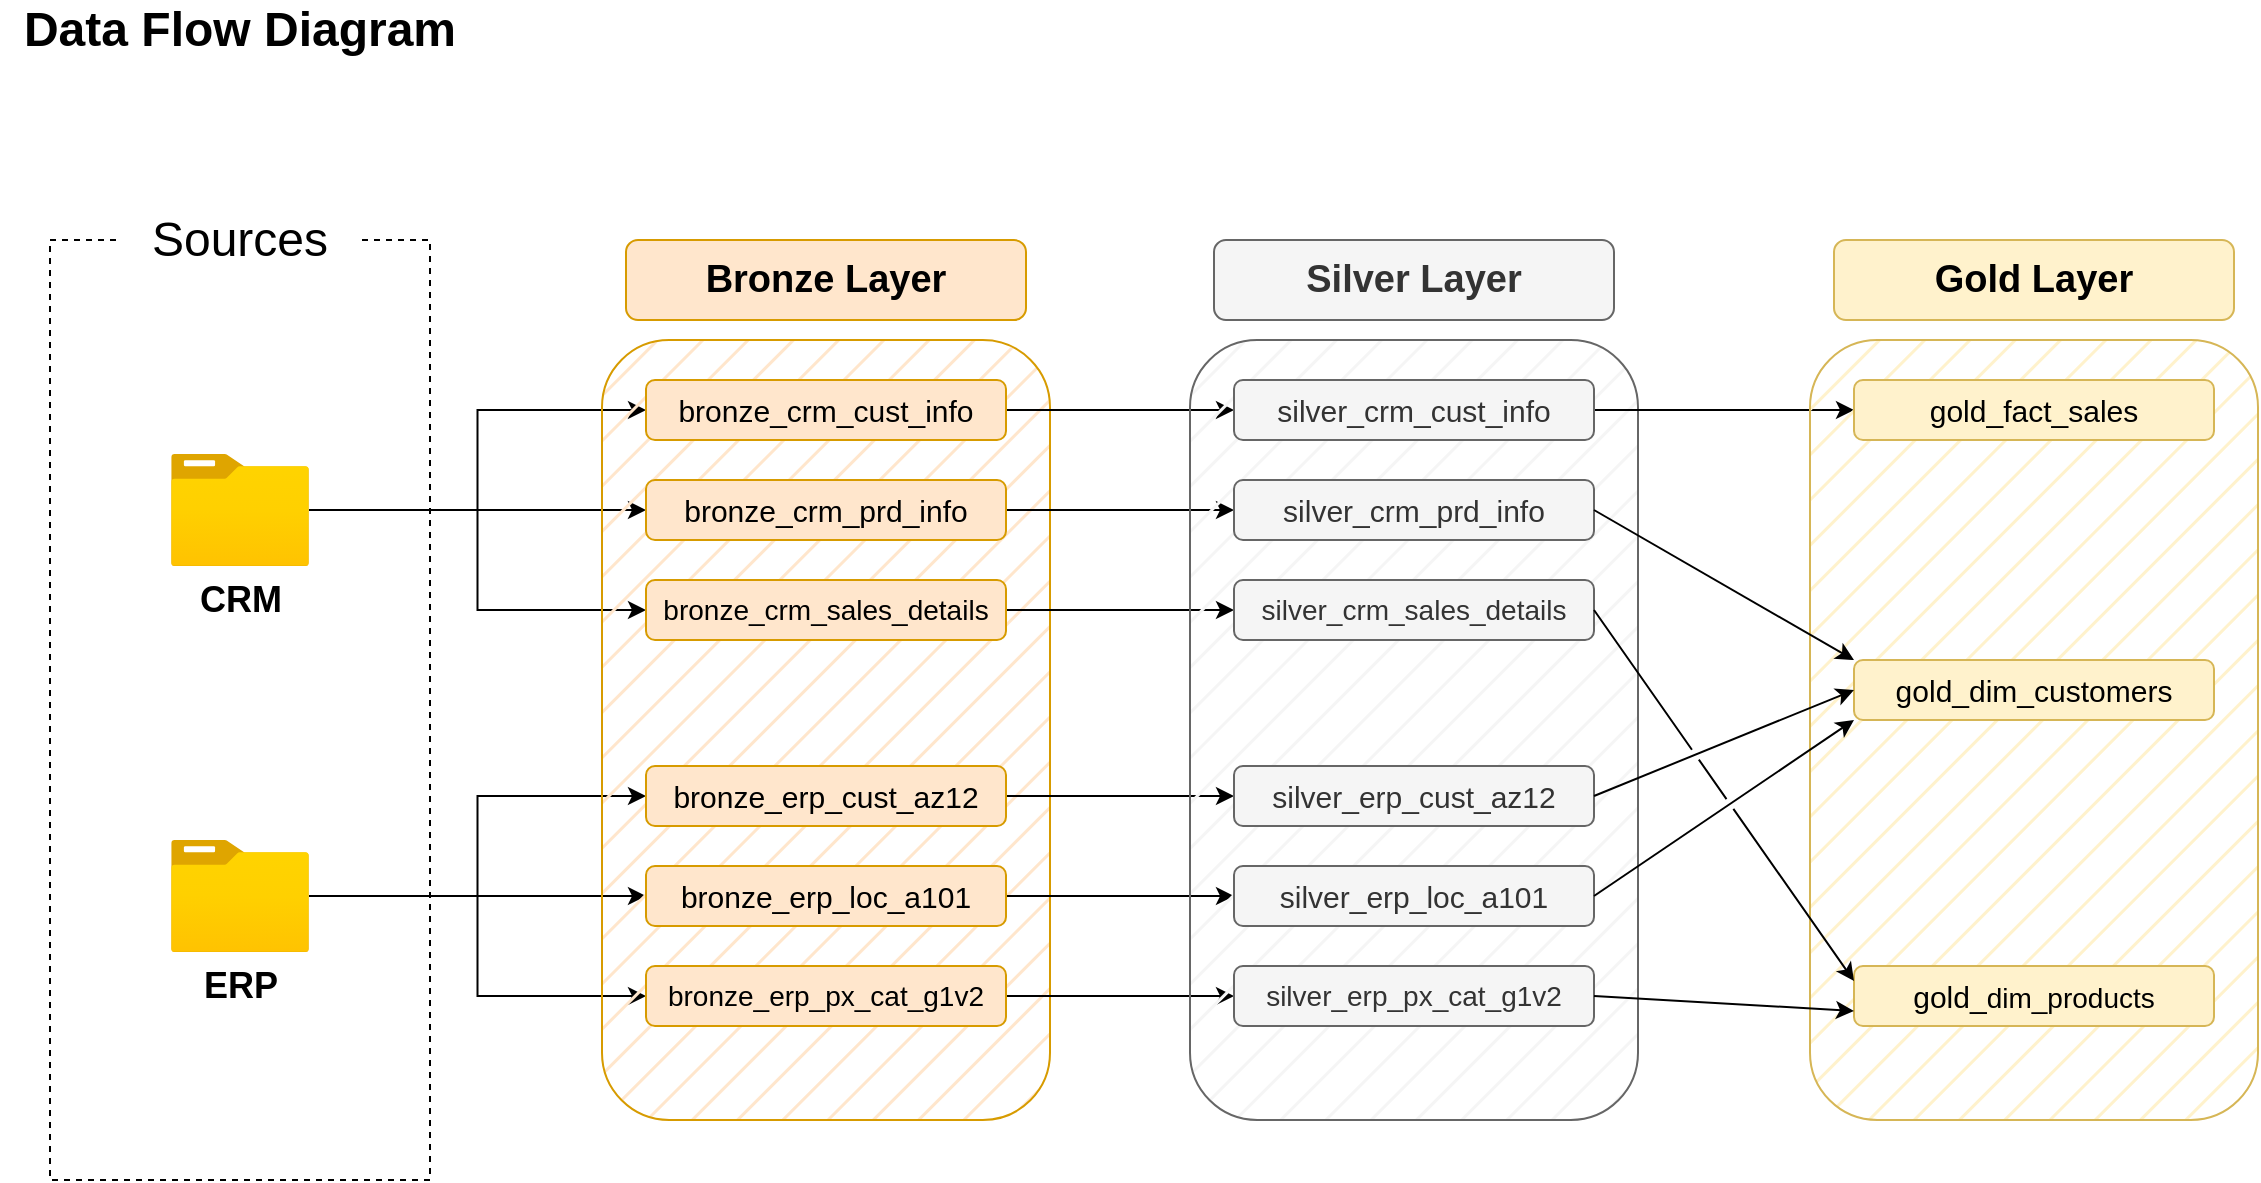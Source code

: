 <mxfile version="28.0.4">
  <diagram name="Page-1" id="El4p0Doz_mysJJMJSrG2">
    <mxGraphModel dx="1454" dy="977" grid="1" gridSize="10" guides="1" tooltips="1" connect="1" arrows="1" fold="1" page="0" pageScale="1" pageWidth="850" pageHeight="1100" math="0" shadow="0">
      <root>
        <mxCell id="0" />
        <mxCell id="1" parent="0" />
        <mxCell id="Z_7fUeES3kdiL7ging2v-1" value="Data Flow Diagram" style="text;html=1;align=center;verticalAlign=middle;whiteSpace=wrap;rounded=0;strokeColor=none;fontStyle=1;fontSize=24;" parent="1" vertex="1">
          <mxGeometry x="85" y="60" width="240" height="30" as="geometry" />
        </mxCell>
        <mxCell id="Z_7fUeES3kdiL7ging2v-2" value="" style="rounded=0;whiteSpace=wrap;html=1;fillColor=none;dashed=1;" parent="1" vertex="1">
          <mxGeometry x="110" y="180" width="190" height="470" as="geometry" />
        </mxCell>
        <mxCell id="Z_7fUeES3kdiL7ging2v-3" value="&lt;font style=&quot;font-size: 24px;&quot;&gt;Sources&lt;/font&gt;" style="rounded=1;whiteSpace=wrap;html=1;strokeColor=none;" parent="1" vertex="1">
          <mxGeometry x="145" y="150" width="120" height="60" as="geometry" />
        </mxCell>
        <mxCell id="Z_7fUeES3kdiL7ging2v-16" style="edgeStyle=orthogonalEdgeStyle;rounded=0;orthogonalLoop=1;jettySize=auto;html=1;entryX=0;entryY=0.5;entryDx=0;entryDy=0;" parent="1" source="Z_7fUeES3kdiL7ging2v-4" target="Z_7fUeES3kdiL7ging2v-11" edge="1">
          <mxGeometry relative="1" as="geometry" />
        </mxCell>
        <mxCell id="Z_7fUeES3kdiL7ging2v-17" style="edgeStyle=orthogonalEdgeStyle;rounded=0;orthogonalLoop=1;jettySize=auto;html=1;entryX=0;entryY=0.5;entryDx=0;entryDy=0;" parent="1" source="Z_7fUeES3kdiL7ging2v-4" target="Z_7fUeES3kdiL7ging2v-13" edge="1">
          <mxGeometry relative="1" as="geometry" />
        </mxCell>
        <mxCell id="Z_7fUeES3kdiL7ging2v-18" style="edgeStyle=orthogonalEdgeStyle;rounded=0;orthogonalLoop=1;jettySize=auto;html=1;entryX=0;entryY=0.5;entryDx=0;entryDy=0;" parent="1" source="Z_7fUeES3kdiL7ging2v-4" target="Z_7fUeES3kdiL7ging2v-12" edge="1">
          <mxGeometry relative="1" as="geometry" />
        </mxCell>
        <mxCell id="Z_7fUeES3kdiL7ging2v-4" value="&lt;font style=&quot;font-size: 18px;&quot;&gt;&lt;b style=&quot;&quot;&gt;CRM&lt;/b&gt;&lt;/font&gt;" style="image;aspect=fixed;html=1;points=[];align=center;fontSize=12;image=img/lib/azure2/general/Folder_Blank.svg;" parent="1" vertex="1">
          <mxGeometry x="170.5" y="287" width="69" height="56.0" as="geometry" />
        </mxCell>
        <mxCell id="Z_7fUeES3kdiL7ging2v-22" style="edgeStyle=orthogonalEdgeStyle;rounded=0;orthogonalLoop=1;jettySize=auto;html=1;entryX=0;entryY=0.5;entryDx=0;entryDy=0;" parent="1" source="Z_7fUeES3kdiL7ging2v-5" target="Z_7fUeES3kdiL7ging2v-20" edge="1">
          <mxGeometry relative="1" as="geometry" />
        </mxCell>
        <mxCell id="Z_7fUeES3kdiL7ging2v-23" style="edgeStyle=orthogonalEdgeStyle;rounded=0;orthogonalLoop=1;jettySize=auto;html=1;entryX=0;entryY=0.5;entryDx=0;entryDy=0;" parent="1" source="Z_7fUeES3kdiL7ging2v-5" target="Z_7fUeES3kdiL7ging2v-19" edge="1">
          <mxGeometry relative="1" as="geometry" />
        </mxCell>
        <mxCell id="Z_7fUeES3kdiL7ging2v-24" style="edgeStyle=orthogonalEdgeStyle;rounded=0;orthogonalLoop=1;jettySize=auto;html=1;entryX=0;entryY=0.5;entryDx=0;entryDy=0;" parent="1" source="Z_7fUeES3kdiL7ging2v-5" target="Z_7fUeES3kdiL7ging2v-21" edge="1">
          <mxGeometry relative="1" as="geometry" />
        </mxCell>
        <mxCell id="Z_7fUeES3kdiL7ging2v-5" value="&lt;font style=&quot;font-size: 18px;&quot;&gt;&lt;b style=&quot;&quot;&gt;ERP&lt;/b&gt;&lt;/font&gt;" style="image;aspect=fixed;html=1;points=[];align=center;fontSize=12;image=img/lib/azure2/general/Folder_Blank.svg;" parent="1" vertex="1">
          <mxGeometry x="170.5" y="480" width="69" height="56.0" as="geometry" />
        </mxCell>
        <mxCell id="Z_7fUeES3kdiL7ging2v-8" value="" style="rounded=1;whiteSpace=wrap;html=1;fillColor=#ffe6cc;strokeColor=#d79b00;fillStyle=hatch;" parent="1" vertex="1">
          <mxGeometry x="386" y="230" width="224" height="390" as="geometry" />
        </mxCell>
        <mxCell id="Z_7fUeES3kdiL7ging2v-9" value="&lt;font style=&quot;font-size: 19px;&quot;&gt;&lt;b style=&quot;&quot;&gt;Bronze Layer&lt;/b&gt;&lt;/font&gt;" style="rounded=1;whiteSpace=wrap;html=1;strokeColor=#d79b00;fillColor=#ffe6cc;" parent="1" vertex="1">
          <mxGeometry x="398" y="180" width="200" height="40" as="geometry" />
        </mxCell>
        <mxCell id="7Dy7T9uB9Mvpd1Q8lHmQ-9" style="edgeStyle=orthogonalEdgeStyle;rounded=0;orthogonalLoop=1;jettySize=auto;html=1;exitX=1;exitY=0.5;exitDx=0;exitDy=0;entryX=0;entryY=0.5;entryDx=0;entryDy=0;" parent="1" source="Z_7fUeES3kdiL7ging2v-11" target="7Dy7T9uB9Mvpd1Q8lHmQ-3" edge="1">
          <mxGeometry relative="1" as="geometry" />
        </mxCell>
        <mxCell id="Z_7fUeES3kdiL7ging2v-11" value="&lt;font style=&quot;font-size: 15px;&quot;&gt;bronze_crm_cust_info&lt;/font&gt;" style="rounded=1;whiteSpace=wrap;html=1;strokeColor=#d79b00;fillColor=#ffe6cc;" parent="1" vertex="1">
          <mxGeometry x="408" y="250" width="180" height="30" as="geometry" />
        </mxCell>
        <mxCell id="7Dy7T9uB9Mvpd1Q8lHmQ-10" style="edgeStyle=orthogonalEdgeStyle;rounded=0;orthogonalLoop=1;jettySize=auto;html=1;exitX=1;exitY=0.5;exitDx=0;exitDy=0;" parent="1" source="Z_7fUeES3kdiL7ging2v-12" target="7Dy7T9uB9Mvpd1Q8lHmQ-4" edge="1">
          <mxGeometry relative="1" as="geometry" />
        </mxCell>
        <mxCell id="Z_7fUeES3kdiL7ging2v-12" value="&lt;font style=&quot;font-size: 15px;&quot;&gt;bronze_crm_prd_info&lt;/font&gt;" style="rounded=1;whiteSpace=wrap;html=1;strokeColor=#d79b00;fillColor=#ffe6cc;" parent="1" vertex="1">
          <mxGeometry x="408" y="300" width="180" height="30" as="geometry" />
        </mxCell>
        <mxCell id="7Dy7T9uB9Mvpd1Q8lHmQ-11" style="edgeStyle=orthogonalEdgeStyle;rounded=0;orthogonalLoop=1;jettySize=auto;html=1;exitX=1;exitY=0.5;exitDx=0;exitDy=0;" parent="1" source="Z_7fUeES3kdiL7ging2v-13" target="7Dy7T9uB9Mvpd1Q8lHmQ-5" edge="1">
          <mxGeometry relative="1" as="geometry" />
        </mxCell>
        <mxCell id="Z_7fUeES3kdiL7ging2v-13" value="&lt;font style=&quot;font-size: 14px;&quot;&gt;bronze_crm_sales_details&lt;/font&gt;" style="rounded=1;whiteSpace=wrap;html=1;strokeColor=#d79b00;fillColor=#ffe6cc;" parent="1" vertex="1">
          <mxGeometry x="408" y="350" width="180" height="30" as="geometry" />
        </mxCell>
        <mxCell id="7Dy7T9uB9Mvpd1Q8lHmQ-12" style="edgeStyle=orthogonalEdgeStyle;rounded=0;orthogonalLoop=1;jettySize=auto;html=1;entryX=0;entryY=0.5;entryDx=0;entryDy=0;" parent="1" source="Z_7fUeES3kdiL7ging2v-19" target="7Dy7T9uB9Mvpd1Q8lHmQ-6" edge="1">
          <mxGeometry relative="1" as="geometry" />
        </mxCell>
        <mxCell id="Z_7fUeES3kdiL7ging2v-19" value="&lt;font style=&quot;font-size: 15px;&quot;&gt;bronze_erp_cust_az12&lt;/font&gt;" style="rounded=1;whiteSpace=wrap;html=1;strokeColor=#d79b00;fillColor=#ffe6cc;" parent="1" vertex="1">
          <mxGeometry x="408" y="443" width="180" height="30" as="geometry" />
        </mxCell>
        <mxCell id="7Dy7T9uB9Mvpd1Q8lHmQ-13" style="edgeStyle=orthogonalEdgeStyle;rounded=0;orthogonalLoop=1;jettySize=auto;html=1;exitX=1;exitY=0.5;exitDx=0;exitDy=0;" parent="1" source="Z_7fUeES3kdiL7ging2v-20" target="7Dy7T9uB9Mvpd1Q8lHmQ-7" edge="1">
          <mxGeometry relative="1" as="geometry" />
        </mxCell>
        <mxCell id="Z_7fUeES3kdiL7ging2v-20" value="&lt;font style=&quot;font-size: 15px;&quot;&gt;bronze_erp_loc_a101&lt;/font&gt;" style="rounded=1;whiteSpace=wrap;html=1;strokeColor=#d79b00;fillColor=#ffe6cc;" parent="1" vertex="1">
          <mxGeometry x="408" y="493" width="180" height="30" as="geometry" />
        </mxCell>
        <mxCell id="7Dy7T9uB9Mvpd1Q8lHmQ-14" style="edgeStyle=orthogonalEdgeStyle;rounded=0;orthogonalLoop=1;jettySize=auto;html=1;exitX=1;exitY=0.5;exitDx=0;exitDy=0;entryX=0;entryY=0.5;entryDx=0;entryDy=0;" parent="1" source="Z_7fUeES3kdiL7ging2v-21" target="7Dy7T9uB9Mvpd1Q8lHmQ-8" edge="1">
          <mxGeometry relative="1" as="geometry" />
        </mxCell>
        <mxCell id="Z_7fUeES3kdiL7ging2v-21" value="&lt;font style=&quot;font-size: 14px;&quot;&gt;bronze_erp_px_cat_g1v2&lt;/font&gt;" style="rounded=1;whiteSpace=wrap;html=1;strokeColor=#d79b00;fillColor=#ffe6cc;" parent="1" vertex="1">
          <mxGeometry x="408" y="543" width="180" height="30" as="geometry" />
        </mxCell>
        <mxCell id="7Dy7T9uB9Mvpd1Q8lHmQ-1" value="" style="rounded=1;whiteSpace=wrap;html=1;fillColor=#f5f5f5;strokeColor=#666666;fillStyle=hatch;fontColor=#333333;" parent="1" vertex="1">
          <mxGeometry x="680" y="230" width="224" height="390" as="geometry" />
        </mxCell>
        <mxCell id="7Dy7T9uB9Mvpd1Q8lHmQ-2" value="&lt;font style=&quot;font-size: 19px;&quot;&gt;&lt;b style=&quot;&quot;&gt;Silver Layer&lt;/b&gt;&lt;/font&gt;" style="rounded=1;whiteSpace=wrap;html=1;strokeColor=#666666;fillColor=#f5f5f5;fontColor=#333333;" parent="1" vertex="1">
          <mxGeometry x="692" y="180" width="200" height="40" as="geometry" />
        </mxCell>
        <mxCell id="wDFz6IPGxjj2amuJrr6b-9" style="edgeStyle=orthogonalEdgeStyle;rounded=0;orthogonalLoop=1;jettySize=auto;html=1;exitX=1;exitY=0.5;exitDx=0;exitDy=0;" edge="1" parent="1" source="7Dy7T9uB9Mvpd1Q8lHmQ-3" target="wDFz6IPGxjj2amuJrr6b-3">
          <mxGeometry relative="1" as="geometry" />
        </mxCell>
        <mxCell id="7Dy7T9uB9Mvpd1Q8lHmQ-3" value="&lt;font style=&quot;font-size: 15px;&quot;&gt;silver_crm_cust_info&lt;/font&gt;" style="rounded=1;whiteSpace=wrap;html=1;strokeColor=#666666;fillColor=#f5f5f5;fontColor=#333333;" parent="1" vertex="1">
          <mxGeometry x="702" y="250" width="180" height="30" as="geometry" />
        </mxCell>
        <mxCell id="7Dy7T9uB9Mvpd1Q8lHmQ-4" value="&lt;font style=&quot;font-size: 15px;&quot;&gt;silver_crm_prd_info&lt;/font&gt;" style="rounded=1;whiteSpace=wrap;html=1;strokeColor=#666666;fillColor=#f5f5f5;fontColor=#333333;" parent="1" vertex="1">
          <mxGeometry x="702" y="300" width="180" height="30" as="geometry" />
        </mxCell>
        <mxCell id="7Dy7T9uB9Mvpd1Q8lHmQ-5" value="&lt;font style=&quot;font-size: 14px;&quot;&gt;silver_crm_sales_details&lt;/font&gt;" style="rounded=1;whiteSpace=wrap;html=1;strokeColor=#666666;fillColor=#f5f5f5;fontColor=#333333;" parent="1" vertex="1">
          <mxGeometry x="702" y="350" width="180" height="30" as="geometry" />
        </mxCell>
        <mxCell id="7Dy7T9uB9Mvpd1Q8lHmQ-6" value="&lt;font style=&quot;font-size: 15px;&quot;&gt;silver_erp_cust_az12&lt;/font&gt;" style="rounded=1;whiteSpace=wrap;html=1;strokeColor=#666666;fillColor=#f5f5f5;fontColor=#333333;" parent="1" vertex="1">
          <mxGeometry x="702" y="443" width="180" height="30" as="geometry" />
        </mxCell>
        <mxCell id="7Dy7T9uB9Mvpd1Q8lHmQ-7" value="&lt;font style=&quot;font-size: 15px;&quot;&gt;silver_erp_loc_a101&lt;/font&gt;" style="rounded=1;whiteSpace=wrap;html=1;strokeColor=#666666;fillColor=#f5f5f5;fontColor=#333333;" parent="1" vertex="1">
          <mxGeometry x="702" y="493" width="180" height="30" as="geometry" />
        </mxCell>
        <mxCell id="7Dy7T9uB9Mvpd1Q8lHmQ-8" value="&lt;font style=&quot;font-size: 14px;&quot;&gt;silver_erp_px_cat_g1v2&lt;/font&gt;" style="rounded=1;whiteSpace=wrap;html=1;strokeColor=#666666;fillColor=#f5f5f5;fontColor=#333333;" parent="1" vertex="1">
          <mxGeometry x="702" y="543" width="180" height="30" as="geometry" />
        </mxCell>
        <mxCell id="wDFz6IPGxjj2amuJrr6b-1" value="" style="rounded=1;whiteSpace=wrap;html=1;fillColor=#fff2cc;strokeColor=#d6b656;fillStyle=hatch;" vertex="1" parent="1">
          <mxGeometry x="990" y="230" width="224" height="390" as="geometry" />
        </mxCell>
        <mxCell id="wDFz6IPGxjj2amuJrr6b-2" value="&lt;font style=&quot;font-size: 19px;&quot;&gt;&lt;b style=&quot;&quot;&gt;Gold Layer&lt;/b&gt;&lt;/font&gt;" style="rounded=1;whiteSpace=wrap;html=1;strokeColor=#d6b656;fillColor=#fff2cc;" vertex="1" parent="1">
          <mxGeometry x="1002" y="180" width="200" height="40" as="geometry" />
        </mxCell>
        <mxCell id="wDFz6IPGxjj2amuJrr6b-3" value="&lt;font style=&quot;font-size: 15px;&quot;&gt;gold_fact_sales&lt;/font&gt;" style="rounded=1;whiteSpace=wrap;html=1;strokeColor=#d6b656;fillColor=#fff2cc;" vertex="1" parent="1">
          <mxGeometry x="1012" y="250" width="180" height="30" as="geometry" />
        </mxCell>
        <mxCell id="wDFz6IPGxjj2amuJrr6b-4" value="&lt;font style=&quot;font-size: 15px;&quot;&gt;gold_dim_customers&lt;/font&gt;" style="rounded=1;whiteSpace=wrap;html=1;strokeColor=#d6b656;fillColor=#fff2cc;" vertex="1" parent="1">
          <mxGeometry x="1012" y="390" width="180" height="30" as="geometry" />
        </mxCell>
        <mxCell id="wDFz6IPGxjj2amuJrr6b-5" value="&lt;font style=&quot;font-size: 14px;&quot;&gt;&lt;span style=&quot;font-size: 15px;&quot;&gt;gold_&lt;/span&gt;dim_products&lt;/font&gt;" style="rounded=1;whiteSpace=wrap;html=1;strokeColor=#d6b656;fillColor=#fff2cc;" vertex="1" parent="1">
          <mxGeometry x="1012" y="543" width="180" height="30" as="geometry" />
        </mxCell>
        <mxCell id="wDFz6IPGxjj2amuJrr6b-12" value="" style="endArrow=classic;html=1;rounded=0;exitX=1;exitY=0.5;exitDx=0;exitDy=0;entryX=0;entryY=0;entryDx=0;entryDy=0;jumpStyle=gap;" edge="1" parent="1" source="7Dy7T9uB9Mvpd1Q8lHmQ-4" target="wDFz6IPGxjj2amuJrr6b-4">
          <mxGeometry width="50" height="50" relative="1" as="geometry">
            <mxPoint x="940" y="410" as="sourcePoint" />
            <mxPoint x="990" y="360" as="targetPoint" />
          </mxGeometry>
        </mxCell>
        <mxCell id="wDFz6IPGxjj2amuJrr6b-13" value="" style="endArrow=classic;html=1;rounded=0;exitX=1;exitY=0.5;exitDx=0;exitDy=0;entryX=0;entryY=0.5;entryDx=0;entryDy=0;jumpStyle=gap;" edge="1" parent="1" source="7Dy7T9uB9Mvpd1Q8lHmQ-6" target="wDFz6IPGxjj2amuJrr6b-4">
          <mxGeometry width="50" height="50" relative="1" as="geometry">
            <mxPoint x="900" y="483" as="sourcePoint" />
            <mxPoint x="1030" y="573" as="targetPoint" />
          </mxGeometry>
        </mxCell>
        <mxCell id="wDFz6IPGxjj2amuJrr6b-14" value="" style="endArrow=classic;html=1;rounded=0;exitX=1;exitY=0.5;exitDx=0;exitDy=0;entryX=0;entryY=1;entryDx=0;entryDy=0;jumpStyle=gap;" edge="1" parent="1" source="7Dy7T9uB9Mvpd1Q8lHmQ-7" target="wDFz6IPGxjj2amuJrr6b-4">
          <mxGeometry width="50" height="50" relative="1" as="geometry">
            <mxPoint x="920" y="513" as="sourcePoint" />
            <mxPoint x="1050" y="460" as="targetPoint" />
          </mxGeometry>
        </mxCell>
        <mxCell id="wDFz6IPGxjj2amuJrr6b-16" value="" style="endArrow=classic;html=1;rounded=0;exitX=1;exitY=0.5;exitDx=0;exitDy=0;entryX=0;entryY=0.25;entryDx=0;entryDy=0;jumpStyle=gap;" edge="1" parent="1" source="7Dy7T9uB9Mvpd1Q8lHmQ-5" target="wDFz6IPGxjj2amuJrr6b-5">
          <mxGeometry width="50" height="50" relative="1" as="geometry">
            <mxPoint x="892" y="372.5" as="sourcePoint" />
            <mxPoint x="1022" y="457.5" as="targetPoint" />
          </mxGeometry>
        </mxCell>
        <mxCell id="wDFz6IPGxjj2amuJrr6b-17" value="" style="endArrow=classic;html=1;rounded=0;exitX=1;exitY=0.5;exitDx=0;exitDy=0;entryX=0;entryY=0.75;entryDx=0;entryDy=0;jumpStyle=gap;" edge="1" parent="1" source="7Dy7T9uB9Mvpd1Q8lHmQ-8" target="wDFz6IPGxjj2amuJrr6b-5">
          <mxGeometry width="50" height="50" relative="1" as="geometry">
            <mxPoint x="920" y="560" as="sourcePoint" />
            <mxPoint x="1050" y="645" as="targetPoint" />
          </mxGeometry>
        </mxCell>
      </root>
    </mxGraphModel>
  </diagram>
</mxfile>
